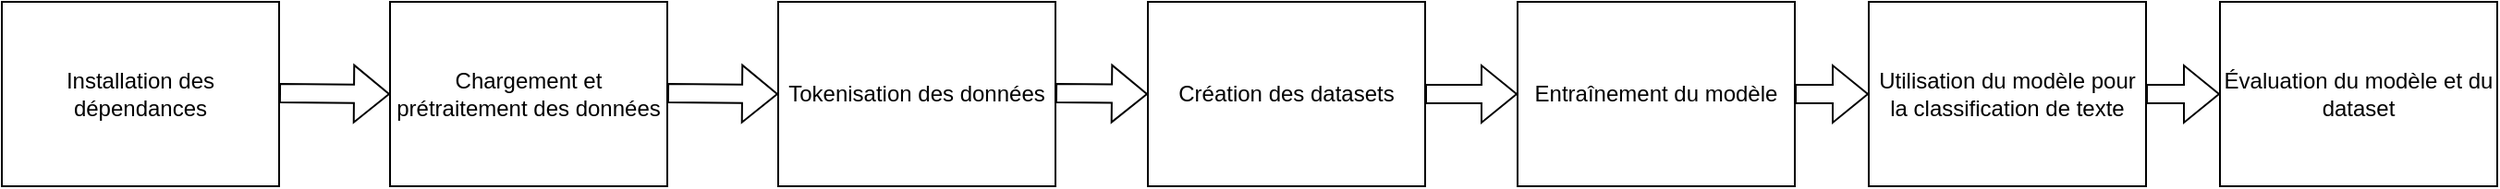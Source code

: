 <mxfile version="21.3.2" type="github">
  <diagram id="prtHgNgQTEPvFCAcTncT" name="Page-1">
    <mxGraphModel dx="909" dy="560" grid="1" gridSize="10" guides="1" tooltips="1" connect="1" arrows="1" fold="1" page="1" pageScale="1" pageWidth="827" pageHeight="1169" math="0" shadow="0">
      <root>
        <mxCell id="0" />
        <mxCell id="1" parent="0" />
        <mxCell id="rY95KGYByPM-QPtXIVt3-1" value="Installation des dépendances" style="rounded=0;whiteSpace=wrap;html=1;" vertex="1" parent="1">
          <mxGeometry x="10" y="560" width="150" height="100" as="geometry" />
        </mxCell>
        <mxCell id="rY95KGYByPM-QPtXIVt3-2" value="" style="shape=flexArrow;endArrow=classic;html=1;rounded=0;" edge="1" parent="1">
          <mxGeometry width="50" height="50" relative="1" as="geometry">
            <mxPoint x="160" y="609.5" as="sourcePoint" />
            <mxPoint x="220" y="610" as="targetPoint" />
          </mxGeometry>
        </mxCell>
        <mxCell id="rY95KGYByPM-QPtXIVt3-3" value="Chargement et prétraitement des données" style="rounded=0;whiteSpace=wrap;html=1;" vertex="1" parent="1">
          <mxGeometry x="220" y="560" width="150" height="100" as="geometry" />
        </mxCell>
        <mxCell id="rY95KGYByPM-QPtXIVt3-4" value="Tokenisation des données" style="rounded=0;whiteSpace=wrap;html=1;" vertex="1" parent="1">
          <mxGeometry x="430" y="560" width="150" height="100" as="geometry" />
        </mxCell>
        <mxCell id="rY95KGYByPM-QPtXIVt3-18" style="edgeStyle=orthogonalEdgeStyle;rounded=0;orthogonalLoop=1;jettySize=auto;html=1;exitX=1;exitY=0.5;exitDx=0;exitDy=0;entryX=0;entryY=0.5;entryDx=0;entryDy=0;shape=flexArrow;" edge="1" parent="1" source="rY95KGYByPM-QPtXIVt3-5" target="rY95KGYByPM-QPtXIVt3-13">
          <mxGeometry relative="1" as="geometry" />
        </mxCell>
        <mxCell id="rY95KGYByPM-QPtXIVt3-5" value="Création des datasets" style="rounded=0;whiteSpace=wrap;html=1;" vertex="1" parent="1">
          <mxGeometry x="630" y="560" width="150" height="100" as="geometry" />
        </mxCell>
        <mxCell id="rY95KGYByPM-QPtXIVt3-9" value="" style="shape=flexArrow;endArrow=classic;html=1;rounded=0;" edge="1" parent="1">
          <mxGeometry width="50" height="50" relative="1" as="geometry">
            <mxPoint x="370" y="609.5" as="sourcePoint" />
            <mxPoint x="430" y="610" as="targetPoint" />
          </mxGeometry>
        </mxCell>
        <mxCell id="rY95KGYByPM-QPtXIVt3-10" value="" style="shape=flexArrow;endArrow=classic;html=1;rounded=0;entryX=0;entryY=0.5;entryDx=0;entryDy=0;" edge="1" parent="1" target="rY95KGYByPM-QPtXIVt3-5">
          <mxGeometry width="50" height="50" relative="1" as="geometry">
            <mxPoint x="580" y="609.5" as="sourcePoint" />
            <mxPoint x="640" y="610" as="targetPoint" />
          </mxGeometry>
        </mxCell>
        <mxCell id="rY95KGYByPM-QPtXIVt3-11" value="Évaluation du modèle et du dataset" style="rounded=0;whiteSpace=wrap;html=1;" vertex="1" parent="1">
          <mxGeometry x="1210" y="560" width="150" height="100" as="geometry" />
        </mxCell>
        <mxCell id="rY95KGYByPM-QPtXIVt3-22" style="edgeStyle=orthogonalEdgeStyle;rounded=0;orthogonalLoop=1;jettySize=auto;html=1;exitX=1;exitY=0.5;exitDx=0;exitDy=0;entryX=0;entryY=0.5;entryDx=0;entryDy=0;shape=flexArrow;" edge="1" parent="1" source="rY95KGYByPM-QPtXIVt3-12" target="rY95KGYByPM-QPtXIVt3-11">
          <mxGeometry relative="1" as="geometry" />
        </mxCell>
        <mxCell id="rY95KGYByPM-QPtXIVt3-12" value="Utilisation du modèle pour la classification de texte" style="rounded=0;whiteSpace=wrap;html=1;" vertex="1" parent="1">
          <mxGeometry x="1020" y="560" width="150" height="100" as="geometry" />
        </mxCell>
        <mxCell id="rY95KGYByPM-QPtXIVt3-21" style="edgeStyle=orthogonalEdgeStyle;rounded=0;orthogonalLoop=1;jettySize=auto;html=1;exitX=1;exitY=0.5;exitDx=0;exitDy=0;entryX=0;entryY=0.5;entryDx=0;entryDy=0;shape=flexArrow;" edge="1" parent="1" source="rY95KGYByPM-QPtXIVt3-13" target="rY95KGYByPM-QPtXIVt3-12">
          <mxGeometry relative="1" as="geometry" />
        </mxCell>
        <mxCell id="rY95KGYByPM-QPtXIVt3-13" value="Entraînement du modèle" style="rounded=0;whiteSpace=wrap;html=1;" vertex="1" parent="1">
          <mxGeometry x="830" y="560" width="150" height="100" as="geometry" />
        </mxCell>
      </root>
    </mxGraphModel>
  </diagram>
</mxfile>
